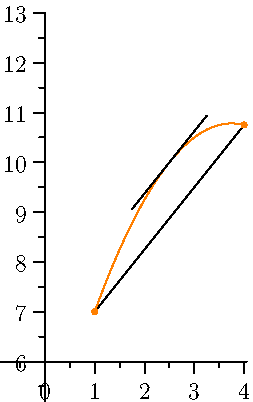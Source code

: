 import graph;
size(0,200);

real m = 1.25;

real bu(real x) { return 7 + 3(x-1); }
real bl(real x) { return 7 + 2(x-1); }
real se(real x) { return 7 + m*(x-1); }

//secant
draw((1,7)--(4,se(4)),black);
dot((1,7),orange);
dot((4,se(4)),orange);

real f(real x) { return se(x) - 0.5*(x-1)*(x-4) ; }
real fp(real x) { return m - 0.5*(x-4) - 0.5(x-1) ; }
real c = 2.5;

real tc(real x) { return f(c)+fp(c)*(x-c); }

draw(graph(f,1,4),orange);

draw(graph(tc,c-0.75,c+0.75),black);

//draw(graph(bu,1,4),invisible);
draw(graph(bl,1,4),invisible);

xaxis(YEquals(6),RightTicks);
yaxis(LeftTicks);

